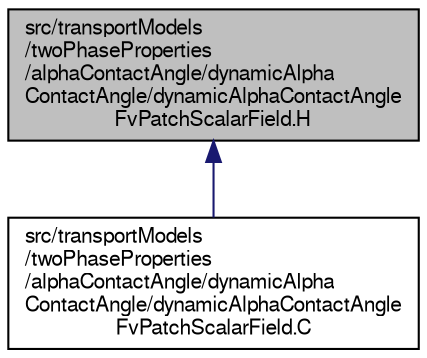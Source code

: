 digraph "src/transportModels/twoPhaseProperties/alphaContactAngle/dynamicAlphaContactAngle/dynamicAlphaContactAngleFvPatchScalarField.H"
{
  bgcolor="transparent";
  edge [fontname="FreeSans",fontsize="10",labelfontname="FreeSans",labelfontsize="10"];
  node [fontname="FreeSans",fontsize="10",shape=record];
  Node1 [label="src/transportModels\l/twoPhaseProperties\l/alphaContactAngle/dynamicAlpha\lContactAngle/dynamicAlphaContactAngle\lFvPatchScalarField.H",height=0.2,width=0.4,color="black", fillcolor="grey75", style="filled" fontcolor="black"];
  Node1 -> Node2 [dir="back",color="midnightblue",fontsize="10",style="solid",fontname="FreeSans"];
  Node2 [label="src/transportModels\l/twoPhaseProperties\l/alphaContactAngle/dynamicAlpha\lContactAngle/dynamicAlphaContactAngle\lFvPatchScalarField.C",height=0.2,width=0.4,color="black",URL="$a09959.html"];
}
